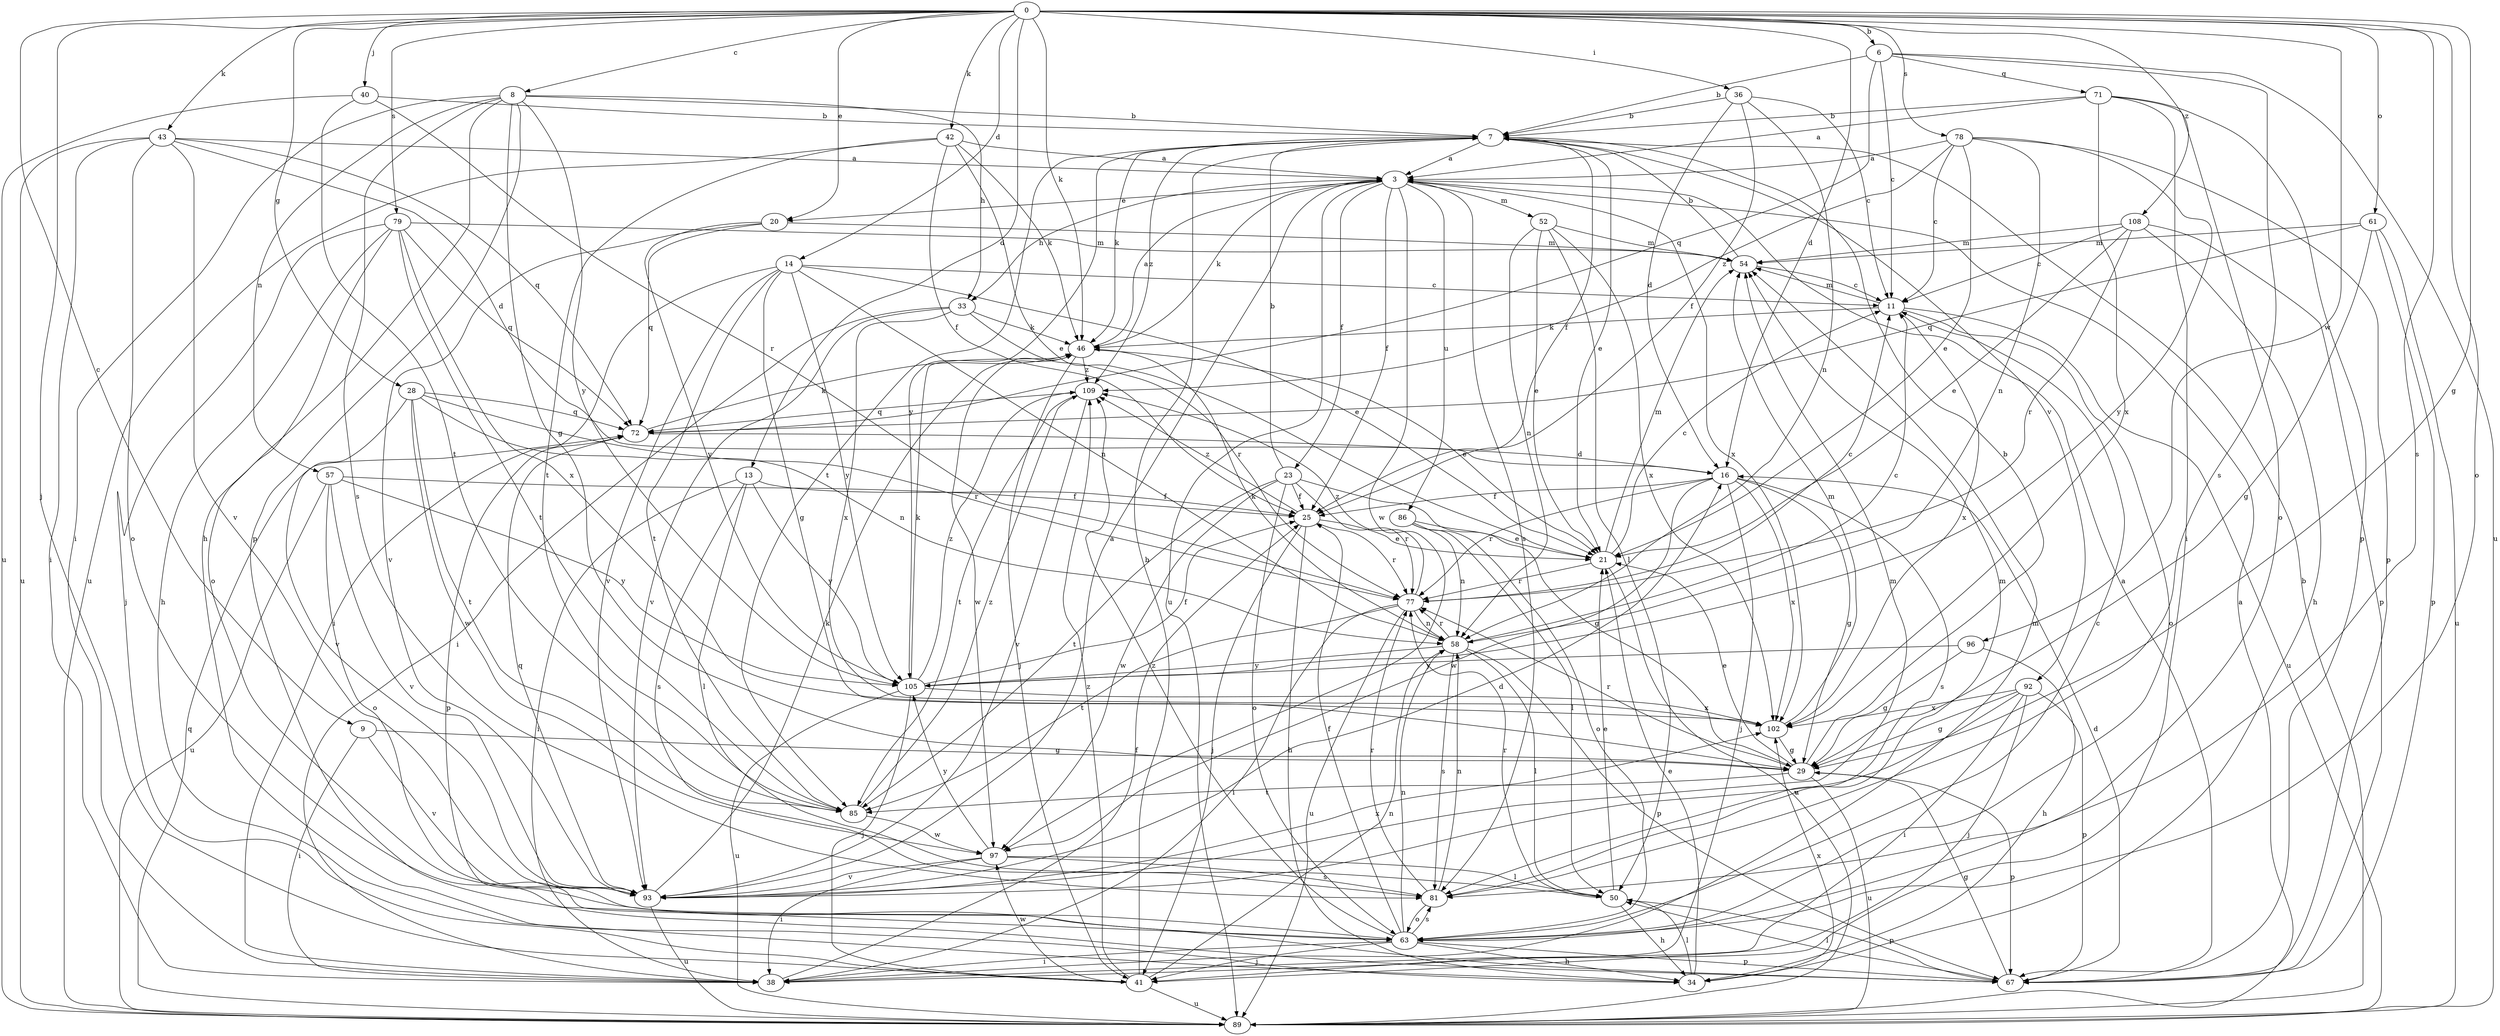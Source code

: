 strict digraph  {
0;
3;
6;
7;
8;
9;
11;
13;
14;
16;
20;
21;
23;
25;
28;
29;
33;
34;
36;
38;
40;
41;
42;
43;
46;
50;
52;
54;
57;
58;
61;
63;
67;
71;
72;
77;
78;
79;
81;
85;
86;
89;
92;
93;
96;
97;
102;
105;
108;
109;
0 -> 6  [label=b];
0 -> 8  [label=c];
0 -> 9  [label=c];
0 -> 13  [label=d];
0 -> 14  [label=d];
0 -> 16  [label=d];
0 -> 20  [label=e];
0 -> 28  [label=g];
0 -> 29  [label=g];
0 -> 36  [label=i];
0 -> 40  [label=j];
0 -> 41  [label=j];
0 -> 42  [label=k];
0 -> 43  [label=k];
0 -> 46  [label=k];
0 -> 61  [label=o];
0 -> 63  [label=o];
0 -> 78  [label=s];
0 -> 79  [label=s];
0 -> 81  [label=s];
0 -> 96  [label=w];
0 -> 108  [label=z];
3 -> 20  [label=e];
3 -> 23  [label=f];
3 -> 25  [label=f];
3 -> 33  [label=h];
3 -> 46  [label=k];
3 -> 52  [label=m];
3 -> 81  [label=s];
3 -> 86  [label=u];
3 -> 89  [label=u];
3 -> 97  [label=w];
3 -> 102  [label=x];
6 -> 7  [label=b];
6 -> 11  [label=c];
6 -> 71  [label=q];
6 -> 72  [label=q];
6 -> 81  [label=s];
6 -> 89  [label=u];
7 -> 3  [label=a];
7 -> 21  [label=e];
7 -> 25  [label=f];
7 -> 46  [label=k];
7 -> 85  [label=t];
7 -> 92  [label=v];
7 -> 105  [label=y];
7 -> 109  [label=z];
8 -> 7  [label=b];
8 -> 29  [label=g];
8 -> 33  [label=h];
8 -> 34  [label=h];
8 -> 38  [label=i];
8 -> 57  [label=n];
8 -> 67  [label=p];
8 -> 81  [label=s];
8 -> 105  [label=y];
9 -> 29  [label=g];
9 -> 38  [label=i];
9 -> 93  [label=v];
11 -> 46  [label=k];
11 -> 54  [label=m];
11 -> 63  [label=o];
11 -> 89  [label=u];
11 -> 102  [label=x];
13 -> 25  [label=f];
13 -> 38  [label=i];
13 -> 50  [label=l];
13 -> 81  [label=s];
13 -> 105  [label=y];
14 -> 11  [label=c];
14 -> 21  [label=e];
14 -> 29  [label=g];
14 -> 38  [label=i];
14 -> 58  [label=n];
14 -> 85  [label=t];
14 -> 93  [label=v];
14 -> 105  [label=y];
16 -> 25  [label=f];
16 -> 29  [label=g];
16 -> 41  [label=j];
16 -> 77  [label=r];
16 -> 81  [label=s];
16 -> 97  [label=w];
16 -> 102  [label=x];
20 -> 54  [label=m];
20 -> 72  [label=q];
20 -> 93  [label=v];
20 -> 105  [label=y];
21 -> 11  [label=c];
21 -> 54  [label=m];
21 -> 77  [label=r];
21 -> 89  [label=u];
23 -> 7  [label=b];
23 -> 25  [label=f];
23 -> 29  [label=g];
23 -> 63  [label=o];
23 -> 77  [label=r];
23 -> 85  [label=t];
23 -> 97  [label=w];
25 -> 21  [label=e];
25 -> 34  [label=h];
25 -> 41  [label=j];
25 -> 77  [label=r];
25 -> 109  [label=z];
28 -> 58  [label=n];
28 -> 72  [label=q];
28 -> 77  [label=r];
28 -> 85  [label=t];
28 -> 93  [label=v];
28 -> 97  [label=w];
29 -> 7  [label=b];
29 -> 21  [label=e];
29 -> 67  [label=p];
29 -> 77  [label=r];
29 -> 85  [label=t];
29 -> 89  [label=u];
33 -> 38  [label=i];
33 -> 46  [label=k];
33 -> 77  [label=r];
33 -> 93  [label=v];
33 -> 102  [label=x];
34 -> 21  [label=e];
34 -> 50  [label=l];
34 -> 102  [label=x];
36 -> 7  [label=b];
36 -> 11  [label=c];
36 -> 16  [label=d];
36 -> 25  [label=f];
36 -> 58  [label=n];
38 -> 25  [label=f];
38 -> 54  [label=m];
40 -> 7  [label=b];
40 -> 77  [label=r];
40 -> 85  [label=t];
40 -> 89  [label=u];
41 -> 7  [label=b];
41 -> 58  [label=n];
41 -> 89  [label=u];
41 -> 97  [label=w];
41 -> 109  [label=z];
42 -> 3  [label=a];
42 -> 21  [label=e];
42 -> 25  [label=f];
42 -> 46  [label=k];
42 -> 85  [label=t];
42 -> 89  [label=u];
43 -> 3  [label=a];
43 -> 16  [label=d];
43 -> 38  [label=i];
43 -> 63  [label=o];
43 -> 72  [label=q];
43 -> 89  [label=u];
43 -> 93  [label=v];
46 -> 3  [label=a];
46 -> 21  [label=e];
46 -> 41  [label=j];
46 -> 97  [label=w];
46 -> 109  [label=z];
50 -> 21  [label=e];
50 -> 34  [label=h];
50 -> 67  [label=p];
50 -> 77  [label=r];
52 -> 21  [label=e];
52 -> 50  [label=l];
52 -> 54  [label=m];
52 -> 58  [label=n];
52 -> 102  [label=x];
54 -> 7  [label=b];
54 -> 11  [label=c];
57 -> 25  [label=f];
57 -> 63  [label=o];
57 -> 89  [label=u];
57 -> 93  [label=v];
57 -> 105  [label=y];
58 -> 11  [label=c];
58 -> 46  [label=k];
58 -> 50  [label=l];
58 -> 67  [label=p];
58 -> 77  [label=r];
58 -> 81  [label=s];
58 -> 105  [label=y];
61 -> 29  [label=g];
61 -> 54  [label=m];
61 -> 67  [label=p];
61 -> 72  [label=q];
61 -> 89  [label=u];
63 -> 11  [label=c];
63 -> 25  [label=f];
63 -> 34  [label=h];
63 -> 38  [label=i];
63 -> 41  [label=j];
63 -> 58  [label=n];
63 -> 67  [label=p];
63 -> 81  [label=s];
63 -> 109  [label=z];
67 -> 3  [label=a];
67 -> 16  [label=d];
67 -> 29  [label=g];
67 -> 50  [label=l];
71 -> 3  [label=a];
71 -> 7  [label=b];
71 -> 38  [label=i];
71 -> 63  [label=o];
71 -> 67  [label=p];
71 -> 102  [label=x];
72 -> 16  [label=d];
72 -> 46  [label=k];
72 -> 67  [label=p];
77 -> 11  [label=c];
77 -> 38  [label=i];
77 -> 58  [label=n];
77 -> 85  [label=t];
77 -> 89  [label=u];
77 -> 109  [label=z];
78 -> 3  [label=a];
78 -> 11  [label=c];
78 -> 21  [label=e];
78 -> 58  [label=n];
78 -> 67  [label=p];
78 -> 105  [label=y];
78 -> 109  [label=z];
79 -> 34  [label=h];
79 -> 41  [label=j];
79 -> 54  [label=m];
79 -> 63  [label=o];
79 -> 72  [label=q];
79 -> 85  [label=t];
79 -> 102  [label=x];
81 -> 54  [label=m];
81 -> 58  [label=n];
81 -> 63  [label=o];
81 -> 77  [label=r];
85 -> 97  [label=w];
85 -> 109  [label=z];
86 -> 21  [label=e];
86 -> 50  [label=l];
86 -> 58  [label=n];
86 -> 63  [label=o];
89 -> 3  [label=a];
89 -> 7  [label=b];
89 -> 72  [label=q];
92 -> 29  [label=g];
92 -> 38  [label=i];
92 -> 41  [label=j];
92 -> 67  [label=p];
92 -> 93  [label=v];
92 -> 102  [label=x];
93 -> 3  [label=a];
93 -> 16  [label=d];
93 -> 46  [label=k];
93 -> 54  [label=m];
93 -> 72  [label=q];
93 -> 89  [label=u];
93 -> 102  [label=x];
96 -> 29  [label=g];
96 -> 34  [label=h];
96 -> 105  [label=y];
97 -> 38  [label=i];
97 -> 50  [label=l];
97 -> 81  [label=s];
97 -> 93  [label=v];
97 -> 105  [label=y];
102 -> 29  [label=g];
102 -> 54  [label=m];
105 -> 25  [label=f];
105 -> 41  [label=j];
105 -> 46  [label=k];
105 -> 89  [label=u];
105 -> 102  [label=x];
105 -> 109  [label=z];
108 -> 11  [label=c];
108 -> 21  [label=e];
108 -> 34  [label=h];
108 -> 54  [label=m];
108 -> 67  [label=p];
108 -> 77  [label=r];
109 -> 72  [label=q];
109 -> 85  [label=t];
109 -> 93  [label=v];
}
